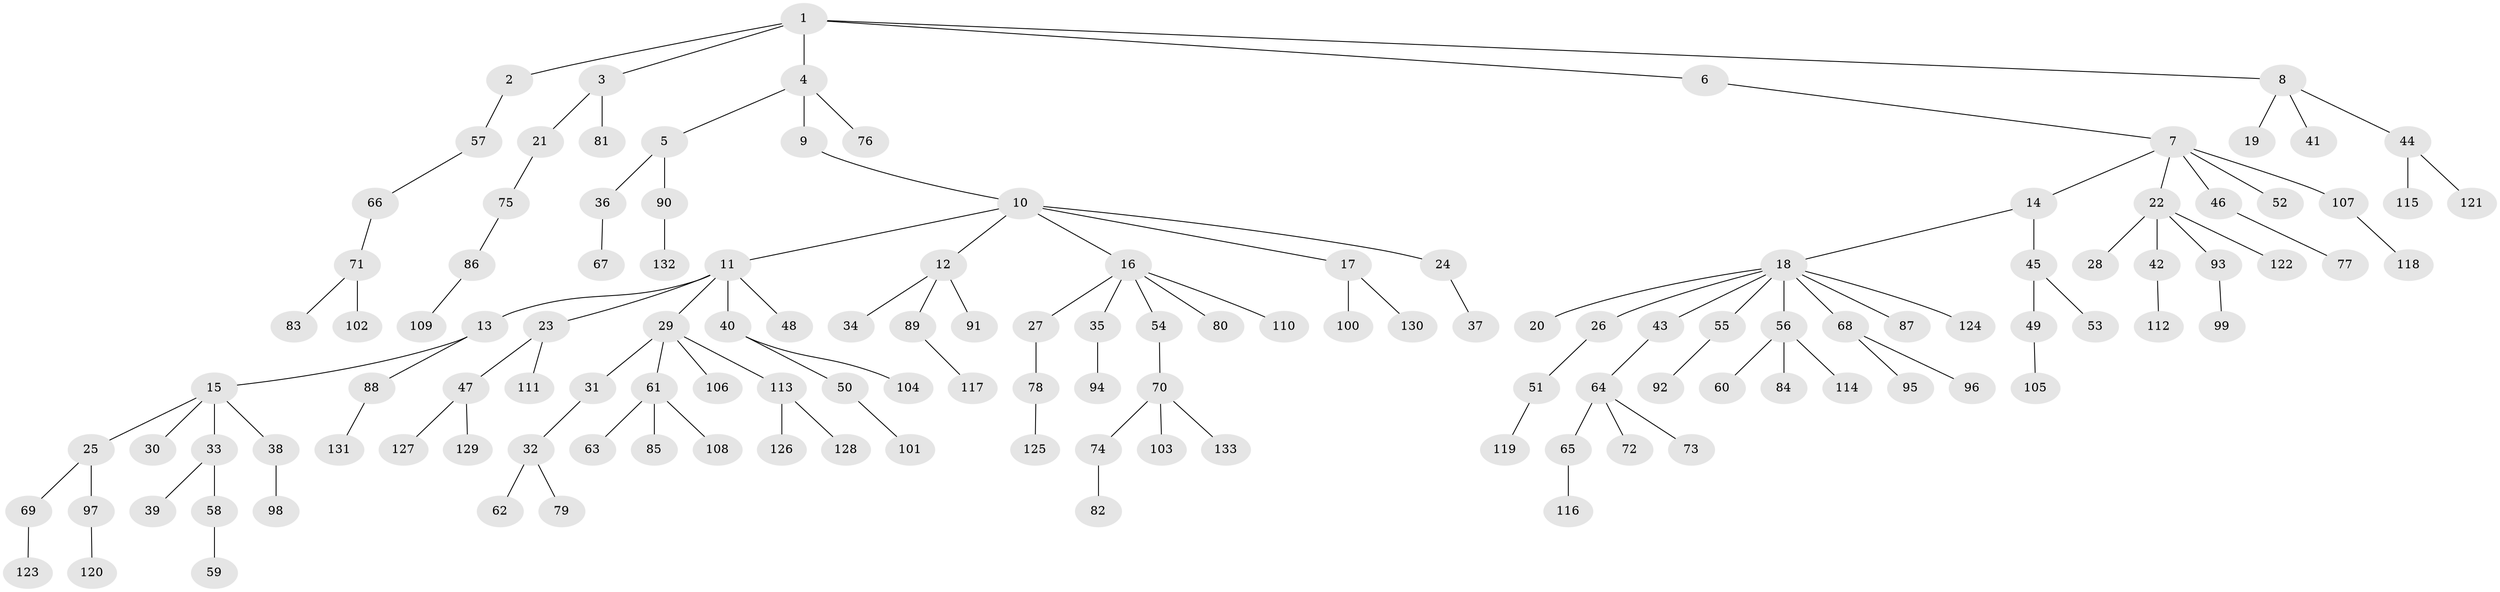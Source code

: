 // coarse degree distribution, {5: 0.06382978723404255, 3: 0.1276595744680851, 2: 0.19148936170212766, 10: 0.010638297872340425, 9: 0.010638297872340425, 1: 0.574468085106383, 7: 0.010638297872340425, 4: 0.010638297872340425}
// Generated by graph-tools (version 1.1) at 2025/42/03/06/25 10:42:03]
// undirected, 133 vertices, 132 edges
graph export_dot {
graph [start="1"]
  node [color=gray90,style=filled];
  1;
  2;
  3;
  4;
  5;
  6;
  7;
  8;
  9;
  10;
  11;
  12;
  13;
  14;
  15;
  16;
  17;
  18;
  19;
  20;
  21;
  22;
  23;
  24;
  25;
  26;
  27;
  28;
  29;
  30;
  31;
  32;
  33;
  34;
  35;
  36;
  37;
  38;
  39;
  40;
  41;
  42;
  43;
  44;
  45;
  46;
  47;
  48;
  49;
  50;
  51;
  52;
  53;
  54;
  55;
  56;
  57;
  58;
  59;
  60;
  61;
  62;
  63;
  64;
  65;
  66;
  67;
  68;
  69;
  70;
  71;
  72;
  73;
  74;
  75;
  76;
  77;
  78;
  79;
  80;
  81;
  82;
  83;
  84;
  85;
  86;
  87;
  88;
  89;
  90;
  91;
  92;
  93;
  94;
  95;
  96;
  97;
  98;
  99;
  100;
  101;
  102;
  103;
  104;
  105;
  106;
  107;
  108;
  109;
  110;
  111;
  112;
  113;
  114;
  115;
  116;
  117;
  118;
  119;
  120;
  121;
  122;
  123;
  124;
  125;
  126;
  127;
  128;
  129;
  130;
  131;
  132;
  133;
  1 -- 2;
  1 -- 3;
  1 -- 4;
  1 -- 6;
  1 -- 8;
  2 -- 57;
  3 -- 21;
  3 -- 81;
  4 -- 5;
  4 -- 9;
  4 -- 76;
  5 -- 36;
  5 -- 90;
  6 -- 7;
  7 -- 14;
  7 -- 22;
  7 -- 46;
  7 -- 52;
  7 -- 107;
  8 -- 19;
  8 -- 41;
  8 -- 44;
  9 -- 10;
  10 -- 11;
  10 -- 12;
  10 -- 16;
  10 -- 17;
  10 -- 24;
  11 -- 13;
  11 -- 23;
  11 -- 29;
  11 -- 40;
  11 -- 48;
  12 -- 34;
  12 -- 89;
  12 -- 91;
  13 -- 15;
  13 -- 88;
  14 -- 18;
  14 -- 45;
  15 -- 25;
  15 -- 30;
  15 -- 33;
  15 -- 38;
  16 -- 27;
  16 -- 35;
  16 -- 54;
  16 -- 80;
  16 -- 110;
  17 -- 100;
  17 -- 130;
  18 -- 20;
  18 -- 26;
  18 -- 43;
  18 -- 55;
  18 -- 56;
  18 -- 68;
  18 -- 87;
  18 -- 124;
  21 -- 75;
  22 -- 28;
  22 -- 42;
  22 -- 93;
  22 -- 122;
  23 -- 47;
  23 -- 111;
  24 -- 37;
  25 -- 69;
  25 -- 97;
  26 -- 51;
  27 -- 78;
  29 -- 31;
  29 -- 61;
  29 -- 106;
  29 -- 113;
  31 -- 32;
  32 -- 62;
  32 -- 79;
  33 -- 39;
  33 -- 58;
  35 -- 94;
  36 -- 67;
  38 -- 98;
  40 -- 50;
  40 -- 104;
  42 -- 112;
  43 -- 64;
  44 -- 115;
  44 -- 121;
  45 -- 49;
  45 -- 53;
  46 -- 77;
  47 -- 127;
  47 -- 129;
  49 -- 105;
  50 -- 101;
  51 -- 119;
  54 -- 70;
  55 -- 92;
  56 -- 60;
  56 -- 84;
  56 -- 114;
  57 -- 66;
  58 -- 59;
  61 -- 63;
  61 -- 85;
  61 -- 108;
  64 -- 65;
  64 -- 72;
  64 -- 73;
  65 -- 116;
  66 -- 71;
  68 -- 95;
  68 -- 96;
  69 -- 123;
  70 -- 74;
  70 -- 103;
  70 -- 133;
  71 -- 83;
  71 -- 102;
  74 -- 82;
  75 -- 86;
  78 -- 125;
  86 -- 109;
  88 -- 131;
  89 -- 117;
  90 -- 132;
  93 -- 99;
  97 -- 120;
  107 -- 118;
  113 -- 126;
  113 -- 128;
}
